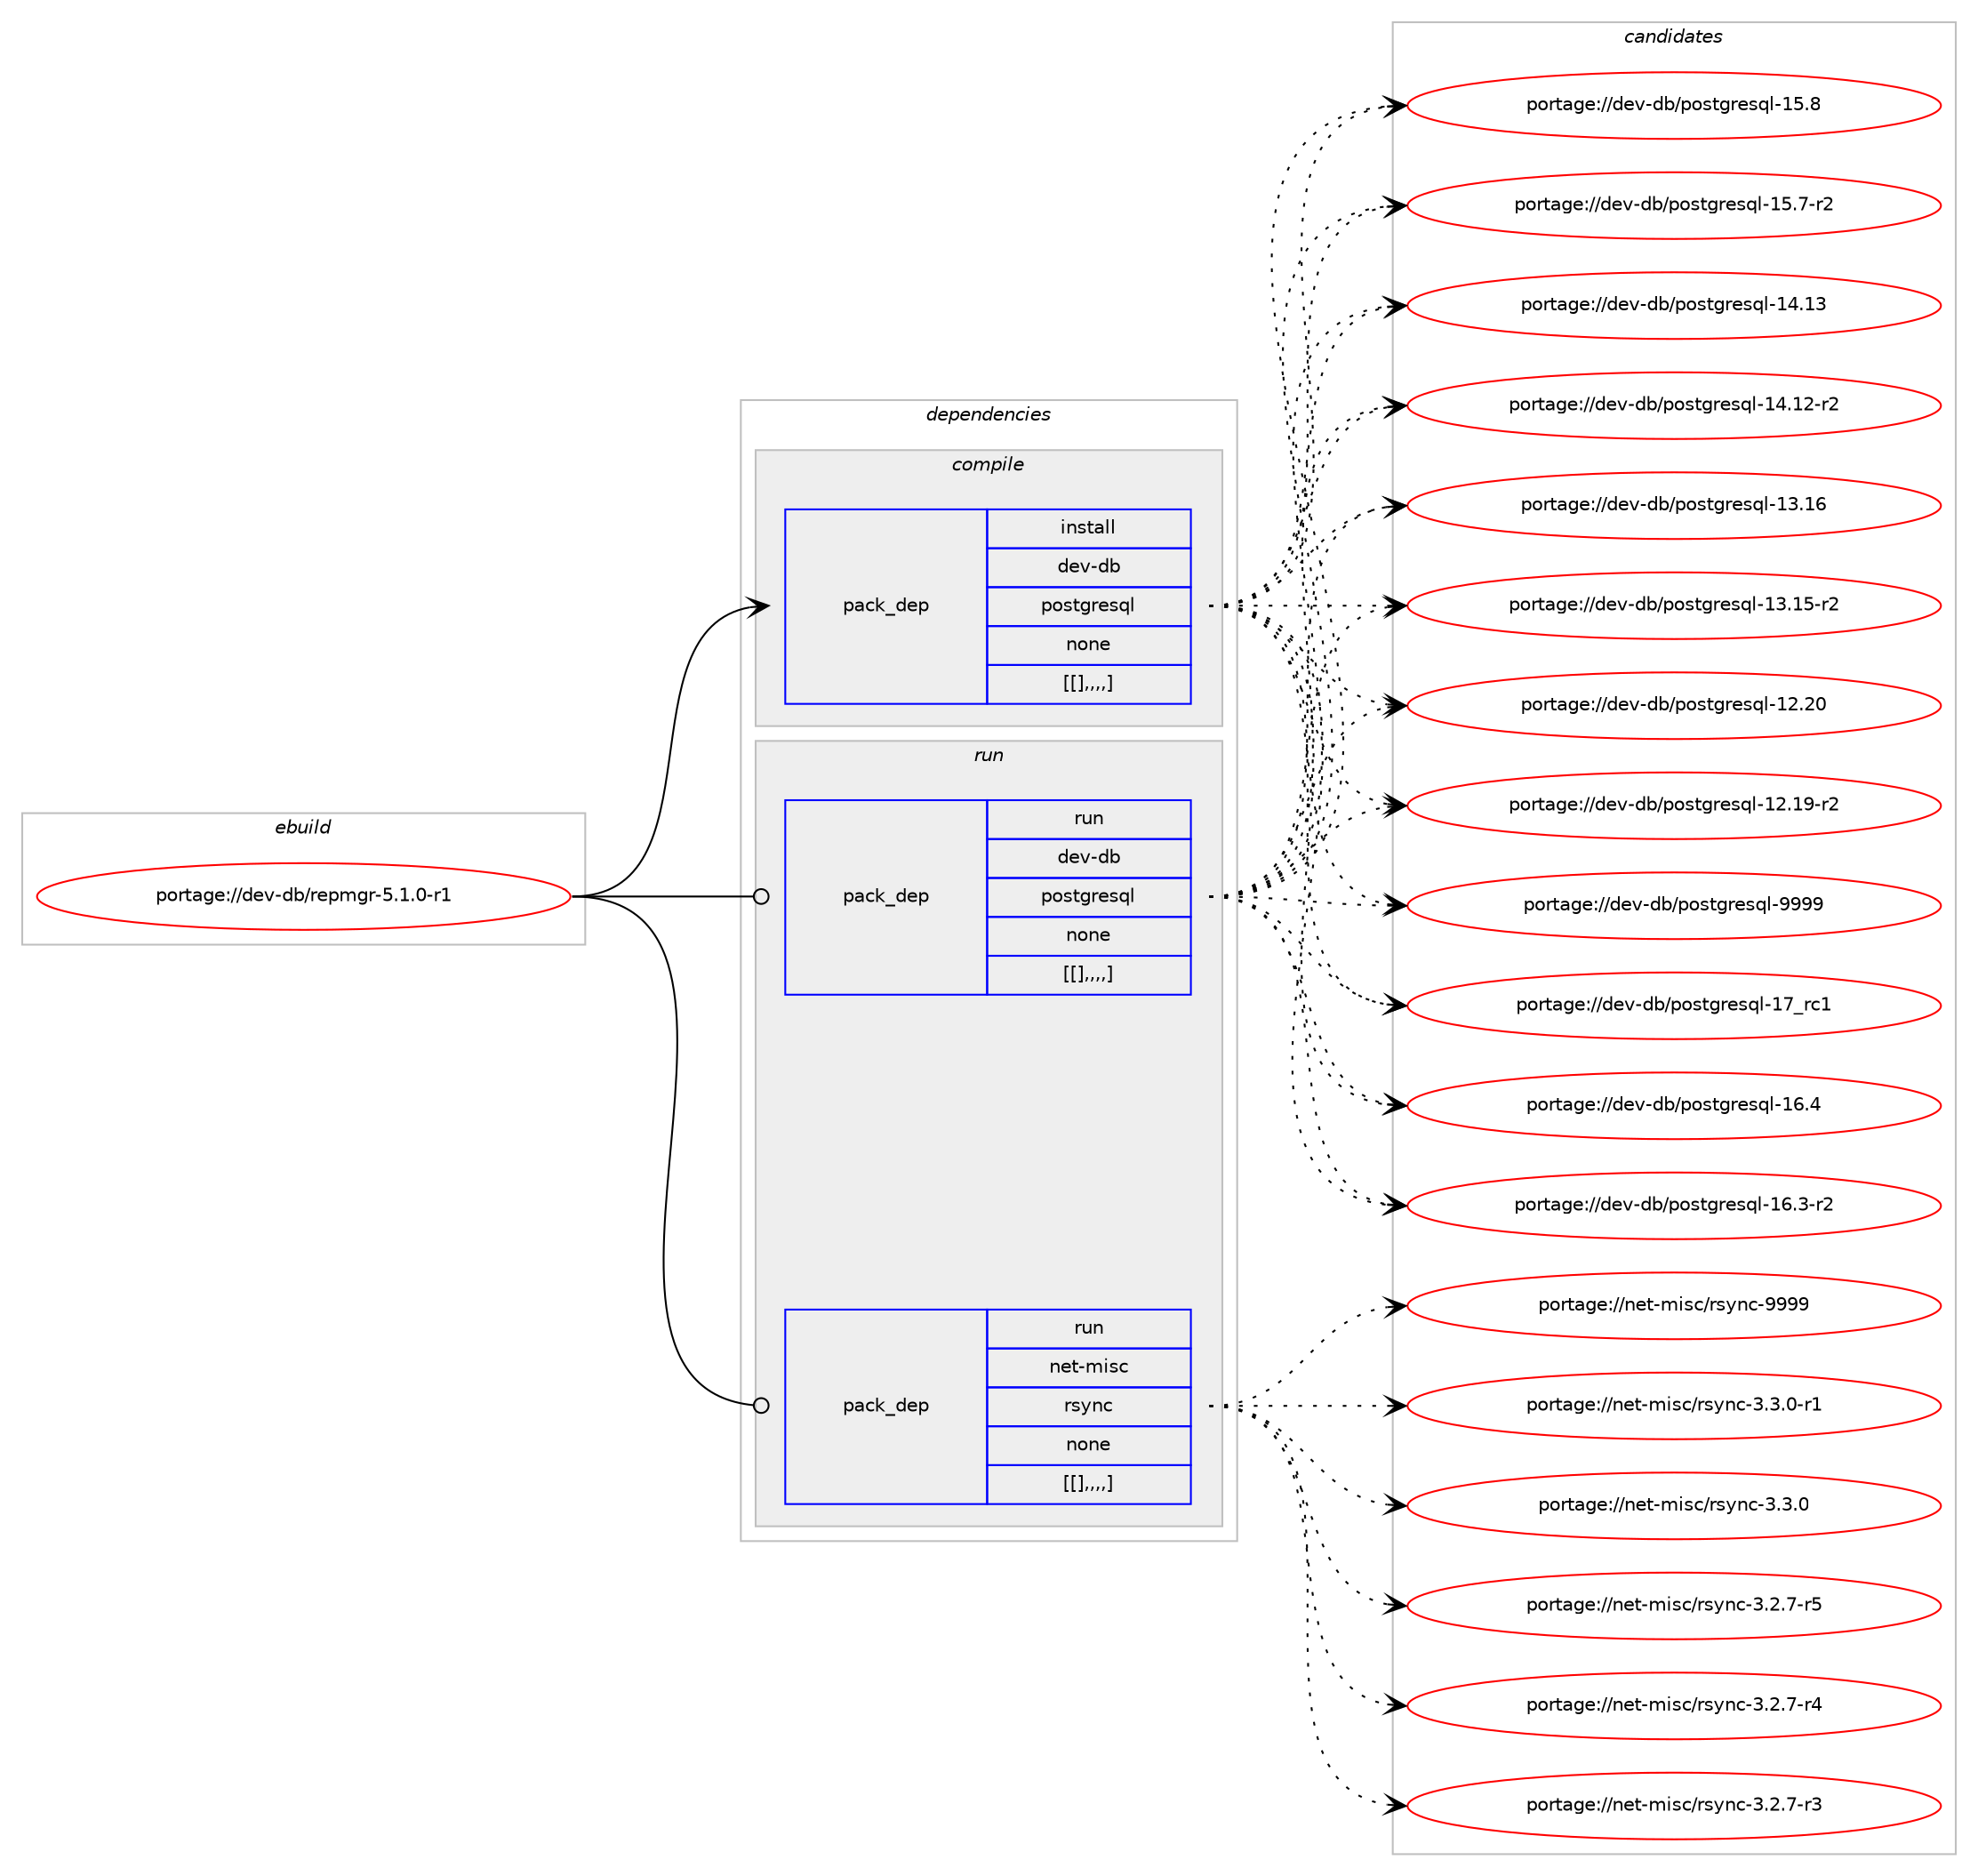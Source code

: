 digraph prolog {

# *************
# Graph options
# *************

newrank=true;
concentrate=true;
compound=true;
graph [rankdir=LR,fontname=Helvetica,fontsize=10,ranksep=1.5];#, ranksep=2.5, nodesep=0.2];
edge  [arrowhead=vee];
node  [fontname=Helvetica,fontsize=10];

# **********
# The ebuild
# **********

subgraph cluster_leftcol {
color=gray;
label=<<i>ebuild</i>>;
id [label="portage://dev-db/repmgr-5.1.0-r1", color=red, width=4, href="../dev-db/repmgr-5.1.0-r1.svg"];
}

# ****************
# The dependencies
# ****************

subgraph cluster_midcol {
color=gray;
label=<<i>dependencies</i>>;
subgraph cluster_compile {
fillcolor="#eeeeee";
style=filled;
label=<<i>compile</i>>;
subgraph pack51255 {
dependency71358 [label=<<TABLE BORDER="0" CELLBORDER="1" CELLSPACING="0" CELLPADDING="4" WIDTH="220"><TR><TD ROWSPAN="6" CELLPADDING="30">pack_dep</TD></TR><TR><TD WIDTH="110">install</TD></TR><TR><TD>dev-db</TD></TR><TR><TD>postgresql</TD></TR><TR><TD>none</TD></TR><TR><TD>[[],,,,]</TD></TR></TABLE>>, shape=none, color=blue];
}
id:e -> dependency71358:w [weight=20,style="solid",arrowhead="vee"];
}
subgraph cluster_compileandrun {
fillcolor="#eeeeee";
style=filled;
label=<<i>compile and run</i>>;
}
subgraph cluster_run {
fillcolor="#eeeeee";
style=filled;
label=<<i>run</i>>;
subgraph pack51256 {
dependency71359 [label=<<TABLE BORDER="0" CELLBORDER="1" CELLSPACING="0" CELLPADDING="4" WIDTH="220"><TR><TD ROWSPAN="6" CELLPADDING="30">pack_dep</TD></TR><TR><TD WIDTH="110">run</TD></TR><TR><TD>dev-db</TD></TR><TR><TD>postgresql</TD></TR><TR><TD>none</TD></TR><TR><TD>[[],,,,]</TD></TR></TABLE>>, shape=none, color=blue];
}
id:e -> dependency71359:w [weight=20,style="solid",arrowhead="odot"];
subgraph pack51257 {
dependency71360 [label=<<TABLE BORDER="0" CELLBORDER="1" CELLSPACING="0" CELLPADDING="4" WIDTH="220"><TR><TD ROWSPAN="6" CELLPADDING="30">pack_dep</TD></TR><TR><TD WIDTH="110">run</TD></TR><TR><TD>net-misc</TD></TR><TR><TD>rsync</TD></TR><TR><TD>none</TD></TR><TR><TD>[[],,,,]</TD></TR></TABLE>>, shape=none, color=blue];
}
id:e -> dependency71360:w [weight=20,style="solid",arrowhead="odot"];
}
}

# **************
# The candidates
# **************

subgraph cluster_choices {
rank=same;
color=gray;
label=<<i>candidates</i>>;

subgraph choice51255 {
color=black;
nodesep=1;
choice1001011184510098471121111151161031141011151131084557575757 [label="portage://dev-db/postgresql-9999", color=red, width=4,href="../dev-db/postgresql-9999.svg"];
choice100101118451009847112111115116103114101115113108454955951149949 [label="portage://dev-db/postgresql-17_rc1", color=red, width=4,href="../dev-db/postgresql-17_rc1.svg"];
choice1001011184510098471121111151161031141011151131084549544652 [label="portage://dev-db/postgresql-16.4", color=red, width=4,href="../dev-db/postgresql-16.4.svg"];
choice10010111845100984711211111511610311410111511310845495446514511450 [label="portage://dev-db/postgresql-16.3-r2", color=red, width=4,href="../dev-db/postgresql-16.3-r2.svg"];
choice1001011184510098471121111151161031141011151131084549534656 [label="portage://dev-db/postgresql-15.8", color=red, width=4,href="../dev-db/postgresql-15.8.svg"];
choice10010111845100984711211111511610311410111511310845495346554511450 [label="portage://dev-db/postgresql-15.7-r2", color=red, width=4,href="../dev-db/postgresql-15.7-r2.svg"];
choice100101118451009847112111115116103114101115113108454952464951 [label="portage://dev-db/postgresql-14.13", color=red, width=4,href="../dev-db/postgresql-14.13.svg"];
choice1001011184510098471121111151161031141011151131084549524649504511450 [label="portage://dev-db/postgresql-14.12-r2", color=red, width=4,href="../dev-db/postgresql-14.12-r2.svg"];
choice100101118451009847112111115116103114101115113108454951464954 [label="portage://dev-db/postgresql-13.16", color=red, width=4,href="../dev-db/postgresql-13.16.svg"];
choice1001011184510098471121111151161031141011151131084549514649534511450 [label="portage://dev-db/postgresql-13.15-r2", color=red, width=4,href="../dev-db/postgresql-13.15-r2.svg"];
choice100101118451009847112111115116103114101115113108454950465048 [label="portage://dev-db/postgresql-12.20", color=red, width=4,href="../dev-db/postgresql-12.20.svg"];
choice1001011184510098471121111151161031141011151131084549504649574511450 [label="portage://dev-db/postgresql-12.19-r2", color=red, width=4,href="../dev-db/postgresql-12.19-r2.svg"];
dependency71358:e -> choice1001011184510098471121111151161031141011151131084557575757:w [style=dotted,weight="100"];
dependency71358:e -> choice100101118451009847112111115116103114101115113108454955951149949:w [style=dotted,weight="100"];
dependency71358:e -> choice1001011184510098471121111151161031141011151131084549544652:w [style=dotted,weight="100"];
dependency71358:e -> choice10010111845100984711211111511610311410111511310845495446514511450:w [style=dotted,weight="100"];
dependency71358:e -> choice1001011184510098471121111151161031141011151131084549534656:w [style=dotted,weight="100"];
dependency71358:e -> choice10010111845100984711211111511610311410111511310845495346554511450:w [style=dotted,weight="100"];
dependency71358:e -> choice100101118451009847112111115116103114101115113108454952464951:w [style=dotted,weight="100"];
dependency71358:e -> choice1001011184510098471121111151161031141011151131084549524649504511450:w [style=dotted,weight="100"];
dependency71358:e -> choice100101118451009847112111115116103114101115113108454951464954:w [style=dotted,weight="100"];
dependency71358:e -> choice1001011184510098471121111151161031141011151131084549514649534511450:w [style=dotted,weight="100"];
dependency71358:e -> choice100101118451009847112111115116103114101115113108454950465048:w [style=dotted,weight="100"];
dependency71358:e -> choice1001011184510098471121111151161031141011151131084549504649574511450:w [style=dotted,weight="100"];
}
subgraph choice51256 {
color=black;
nodesep=1;
choice1001011184510098471121111151161031141011151131084557575757 [label="portage://dev-db/postgresql-9999", color=red, width=4,href="../dev-db/postgresql-9999.svg"];
choice100101118451009847112111115116103114101115113108454955951149949 [label="portage://dev-db/postgresql-17_rc1", color=red, width=4,href="../dev-db/postgresql-17_rc1.svg"];
choice1001011184510098471121111151161031141011151131084549544652 [label="portage://dev-db/postgresql-16.4", color=red, width=4,href="../dev-db/postgresql-16.4.svg"];
choice10010111845100984711211111511610311410111511310845495446514511450 [label="portage://dev-db/postgresql-16.3-r2", color=red, width=4,href="../dev-db/postgresql-16.3-r2.svg"];
choice1001011184510098471121111151161031141011151131084549534656 [label="portage://dev-db/postgresql-15.8", color=red, width=4,href="../dev-db/postgresql-15.8.svg"];
choice10010111845100984711211111511610311410111511310845495346554511450 [label="portage://dev-db/postgresql-15.7-r2", color=red, width=4,href="../dev-db/postgresql-15.7-r2.svg"];
choice100101118451009847112111115116103114101115113108454952464951 [label="portage://dev-db/postgresql-14.13", color=red, width=4,href="../dev-db/postgresql-14.13.svg"];
choice1001011184510098471121111151161031141011151131084549524649504511450 [label="portage://dev-db/postgresql-14.12-r2", color=red, width=4,href="../dev-db/postgresql-14.12-r2.svg"];
choice100101118451009847112111115116103114101115113108454951464954 [label="portage://dev-db/postgresql-13.16", color=red, width=4,href="../dev-db/postgresql-13.16.svg"];
choice1001011184510098471121111151161031141011151131084549514649534511450 [label="portage://dev-db/postgresql-13.15-r2", color=red, width=4,href="../dev-db/postgresql-13.15-r2.svg"];
choice100101118451009847112111115116103114101115113108454950465048 [label="portage://dev-db/postgresql-12.20", color=red, width=4,href="../dev-db/postgresql-12.20.svg"];
choice1001011184510098471121111151161031141011151131084549504649574511450 [label="portage://dev-db/postgresql-12.19-r2", color=red, width=4,href="../dev-db/postgresql-12.19-r2.svg"];
dependency71359:e -> choice1001011184510098471121111151161031141011151131084557575757:w [style=dotted,weight="100"];
dependency71359:e -> choice100101118451009847112111115116103114101115113108454955951149949:w [style=dotted,weight="100"];
dependency71359:e -> choice1001011184510098471121111151161031141011151131084549544652:w [style=dotted,weight="100"];
dependency71359:e -> choice10010111845100984711211111511610311410111511310845495446514511450:w [style=dotted,weight="100"];
dependency71359:e -> choice1001011184510098471121111151161031141011151131084549534656:w [style=dotted,weight="100"];
dependency71359:e -> choice10010111845100984711211111511610311410111511310845495346554511450:w [style=dotted,weight="100"];
dependency71359:e -> choice100101118451009847112111115116103114101115113108454952464951:w [style=dotted,weight="100"];
dependency71359:e -> choice1001011184510098471121111151161031141011151131084549524649504511450:w [style=dotted,weight="100"];
dependency71359:e -> choice100101118451009847112111115116103114101115113108454951464954:w [style=dotted,weight="100"];
dependency71359:e -> choice1001011184510098471121111151161031141011151131084549514649534511450:w [style=dotted,weight="100"];
dependency71359:e -> choice100101118451009847112111115116103114101115113108454950465048:w [style=dotted,weight="100"];
dependency71359:e -> choice1001011184510098471121111151161031141011151131084549504649574511450:w [style=dotted,weight="100"];
}
subgraph choice51257 {
color=black;
nodesep=1;
choice110101116451091051159947114115121110994557575757 [label="portage://net-misc/rsync-9999", color=red, width=4,href="../net-misc/rsync-9999.svg"];
choice110101116451091051159947114115121110994551465146484511449 [label="portage://net-misc/rsync-3.3.0-r1", color=red, width=4,href="../net-misc/rsync-3.3.0-r1.svg"];
choice11010111645109105115994711411512111099455146514648 [label="portage://net-misc/rsync-3.3.0", color=red, width=4,href="../net-misc/rsync-3.3.0.svg"];
choice110101116451091051159947114115121110994551465046554511453 [label="portage://net-misc/rsync-3.2.7-r5", color=red, width=4,href="../net-misc/rsync-3.2.7-r5.svg"];
choice110101116451091051159947114115121110994551465046554511452 [label="portage://net-misc/rsync-3.2.7-r4", color=red, width=4,href="../net-misc/rsync-3.2.7-r4.svg"];
choice110101116451091051159947114115121110994551465046554511451 [label="portage://net-misc/rsync-3.2.7-r3", color=red, width=4,href="../net-misc/rsync-3.2.7-r3.svg"];
dependency71360:e -> choice110101116451091051159947114115121110994557575757:w [style=dotted,weight="100"];
dependency71360:e -> choice110101116451091051159947114115121110994551465146484511449:w [style=dotted,weight="100"];
dependency71360:e -> choice11010111645109105115994711411512111099455146514648:w [style=dotted,weight="100"];
dependency71360:e -> choice110101116451091051159947114115121110994551465046554511453:w [style=dotted,weight="100"];
dependency71360:e -> choice110101116451091051159947114115121110994551465046554511452:w [style=dotted,weight="100"];
dependency71360:e -> choice110101116451091051159947114115121110994551465046554511451:w [style=dotted,weight="100"];
}
}

}
